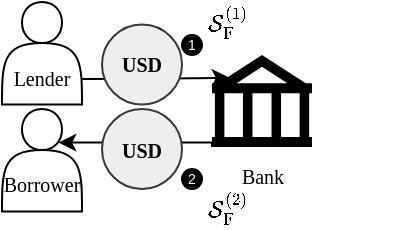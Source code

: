 <mxfile version="22.0.3" type="device">
  <diagram id="GUxEJdWFkQ5Y1Z3yI3_n" name="dex_agg_chain">
    <mxGraphModel dx="472" dy="254" grid="1" gridSize="10" guides="1" tooltips="1" connect="1" arrows="1" fold="1" page="1" pageScale="1" pageWidth="90" pageHeight="150" math="1" shadow="0">
      <root>
        <mxCell id="0" />
        <mxCell id="1" parent="0" />
        <mxCell id="CW6Ko5P8YdeSF4iK9mkL-8" style="edgeStyle=orthogonalEdgeStyle;rounded=0;orthogonalLoop=1;jettySize=auto;html=1;exitX=0;exitY=1;exitDx=0;exitDy=0;exitPerimeter=0;entryX=0.704;entryY=0.328;entryDx=0;entryDy=0;entryPerimeter=0;" parent="1" source="R9qbKDmf4IgqbN05soCl-6" target="0hi1S-Dqvbex9AHiD6z--2" edge="1">
          <mxGeometry relative="1" as="geometry">
            <Array as="points">
              <mxPoint x="25" y="93.5" />
            </Array>
          </mxGeometry>
        </mxCell>
        <mxCell id="CW6Ko5P8YdeSF4iK9mkL-4" style="edgeStyle=orthogonalEdgeStyle;rounded=0;orthogonalLoop=1;jettySize=auto;html=1;exitX=1;exitY=0.75;exitDx=0;exitDy=0;entryX=0.177;entryY=0.248;entryDx=0;entryDy=0;entryPerimeter=0;" parent="1" source="nBqxjyZSAqmiugvEhESZ-1" target="R9qbKDmf4IgqbN05soCl-6" edge="1">
          <mxGeometry relative="1" as="geometry" />
        </mxCell>
        <mxCell id="nBqxjyZSAqmiugvEhESZ-1" value="&lt;br&gt;&lt;br&gt;Lender" style="shape=actor;whiteSpace=wrap;html=1;fontSize=10;fontFamily=Times New Roman;verticalAlign=middle;" parent="1" vertex="1">
          <mxGeometry x="-80" y="23" width="40" height="51.25" as="geometry" />
        </mxCell>
        <mxCell id="pSTLvtJ6N-k_h_3kzANq-1" value="&lt;b style=&quot;font-size: 10px;&quot;&gt;USD&lt;/b&gt;" style="ellipse;whiteSpace=wrap;html=1;aspect=fixed;labelBackgroundColor=none;labelBorderColor=none;fillColor=#eeeeee;strokeColor=#36393d;fontSize=10;fontFamily=Times New Roman;" parent="1" vertex="1">
          <mxGeometry x="-30" y="34.25" width="40" height="40" as="geometry" />
        </mxCell>
        <mxCell id="EHTDADabwSFeFDYLKWJk-1" value="&lt;b style=&quot;font-size: 10px;&quot;&gt;USD&lt;/b&gt;" style="ellipse;whiteSpace=wrap;html=1;aspect=fixed;labelBackgroundColor=none;labelBorderColor=none;fillColor=#eeeeee;strokeColor=#36393d;fontSize=10;fontFamily=Times New Roman;" parent="1" vertex="1">
          <mxGeometry x="-30" y="76.5" width="40" height="40" as="geometry" />
        </mxCell>
        <mxCell id="vJIfzhqlRzns5ZVLxd_G-1" value="$$\mathcal{S}_{\textnormal{F}}^{(1)}$$" style="text;html=1;strokeColor=none;fillColor=none;align=center;verticalAlign=middle;whiteSpace=wrap;rounded=0;fontStyle=0;fontSize=10;" parent="1" vertex="1">
          <mxGeometry x="20" y="23" width="26" height="20" as="geometry" />
        </mxCell>
        <mxCell id="ZbXf5vwqpne9N7D1yb6T-1" value="$$\mathcal{S}_{\textnormal{F}}^{(2)}$$" style="text;html=1;strokeColor=none;fillColor=none;align=center;verticalAlign=middle;whiteSpace=wrap;rounded=0;fontSize=10;" parent="1" vertex="1">
          <mxGeometry x="25" y="116.5" width="16" height="19.38" as="geometry" />
        </mxCell>
        <mxCell id="XhvYsYNJD10kPRpsODgj-1" value="&lt;p style=&quot;line-height: 270%;&quot;&gt;1&lt;/p&gt;" style="ellipse;whiteSpace=wrap;html=1;aspect=fixed;fontSize=7;labelBackgroundColor=none;fontColor=#FFFFFF;fillColor=#000000;align=center;" parent="1" vertex="1">
          <mxGeometry x="10" y="39.5" width="10" height="10" as="geometry" />
        </mxCell>
        <mxCell id="2xkSNjswD9UhOEGoZIQ9-6" value="&lt;p style=&quot;line-height: 270%;&quot;&gt;2&lt;/p&gt;" style="ellipse;whiteSpace=wrap;html=1;aspect=fixed;fontSize=7;labelBackgroundColor=none;fontColor=#FFFFFF;fillColor=#000000;align=center;" parent="1" vertex="1">
          <mxGeometry x="10" y="106.5" width="10" height="10" as="geometry" />
        </mxCell>
        <mxCell id="R9qbKDmf4IgqbN05soCl-6" value="&lt;font face=&quot;Times New Roman&quot; style=&quot;font-size: 10px;&quot;&gt;Bank&lt;/font&gt;" style="shape=mxgraph.signs.travel.bank;html=1;pointerEvents=1;fillColor=#000000;strokeColor=none;verticalLabelPosition=bottom;verticalAlign=top;align=center;" parent="1" vertex="1">
          <mxGeometry x="25" y="49.5" width="50" height="46" as="geometry" />
        </mxCell>
        <mxCell id="0hi1S-Dqvbex9AHiD6z--2" value="&lt;br&gt;&lt;br&gt;Borrower" style="shape=actor;whiteSpace=wrap;html=1;fontSize=10;fontFamily=Times New Roman;verticalAlign=middle;" parent="1" vertex="1">
          <mxGeometry x="-80" y="76.5" width="40" height="51.25" as="geometry" />
        </mxCell>
      </root>
    </mxGraphModel>
  </diagram>
</mxfile>

